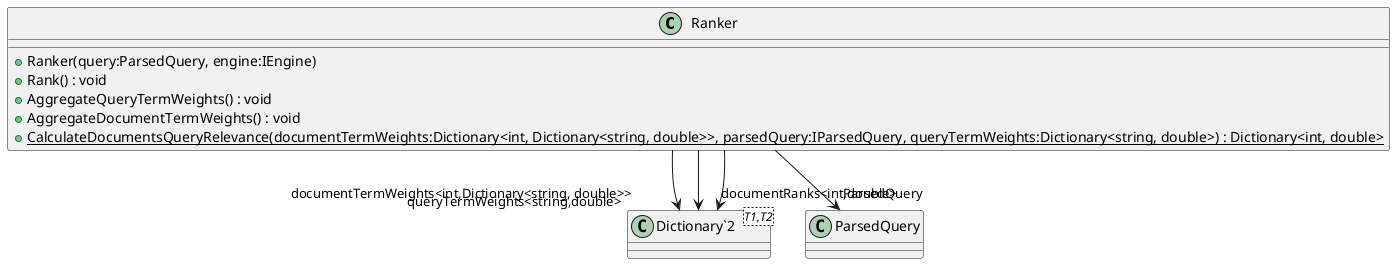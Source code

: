 @startuml
class Ranker {
    + Ranker(query:ParsedQuery, engine:IEngine)
    + Rank() : void
    + AggregateQueryTermWeights() : void
    + AggregateDocumentTermWeights() : void
    + {static} CalculateDocumentsQueryRelevance(documentTermWeights:Dictionary<int, Dictionary<string, double>>, parsedQuery:IParsedQuery, queryTermWeights:Dictionary<string, double>) : Dictionary<int, double>
}
class "Dictionary`2"<T1,T2> {
}
Ranker --> "ParsedQuery" ParsedQuery
Ranker --> "documentTermWeights<int,Dictionary<string, double>>" "Dictionary`2"
Ranker --> "documentRanks<int,double>" "Dictionary`2"
Ranker --> "queryTermWeights<string,double>" "Dictionary`2"
@enduml
